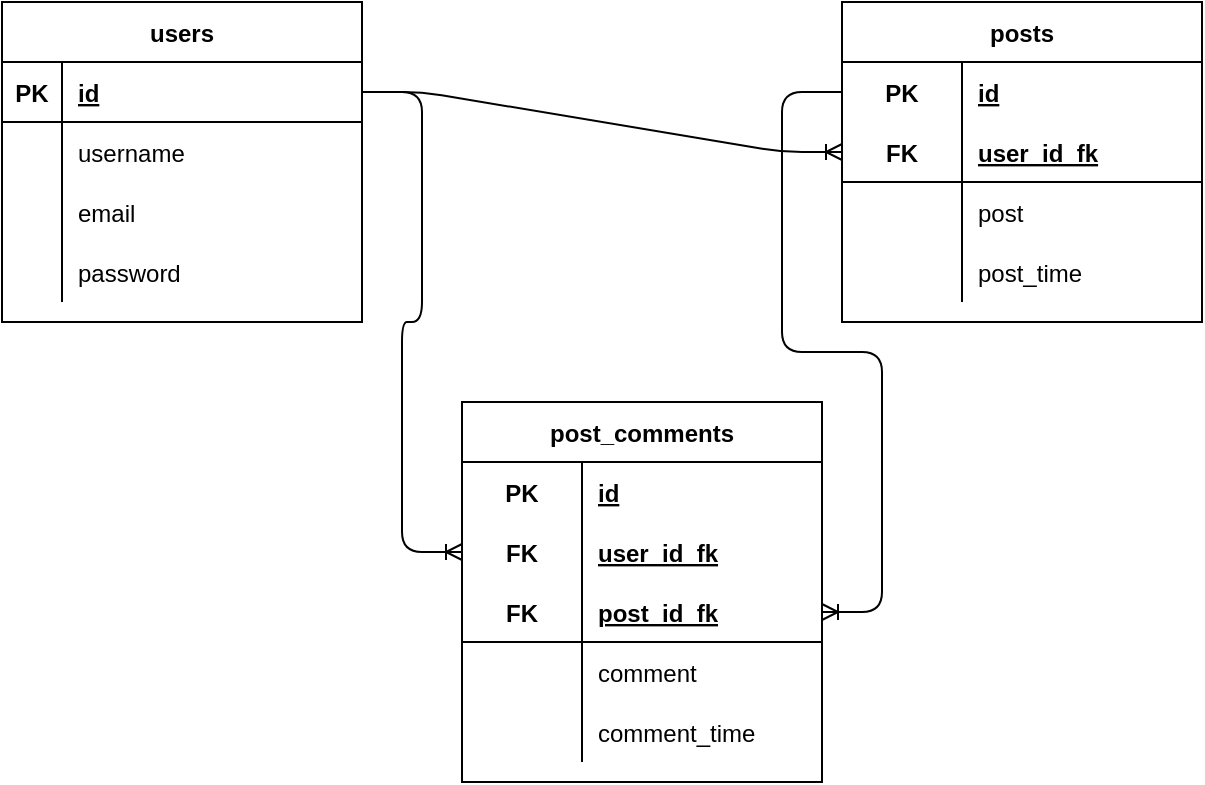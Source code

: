 <mxfile version="14.7.1" type="device"><diagram id="R2lEEEUBdFMjLlhIrx00" name="Page-1"><mxGraphModel dx="1422" dy="794" grid="1" gridSize="10" guides="1" tooltips="1" connect="1" arrows="1" fold="1" page="1" pageScale="1" pageWidth="850" pageHeight="1100" math="0" shadow="0" extFonts="Permanent Marker^https://fonts.googleapis.com/css?family=Permanent+Marker"><root><mxCell id="0"/><mxCell id="1" parent="0"/><mxCell id="4RwwWr61OZBXZEYIkFmj-14" value="users" style="shape=table;startSize=30;container=1;collapsible=1;childLayout=tableLayout;fixedRows=1;rowLines=0;fontStyle=1;align=center;resizeLast=1;" parent="1" vertex="1"><mxGeometry x="80" y="40" width="180" height="160" as="geometry"><mxRectangle x="80" y="40" width="60" height="30" as="alternateBounds"/></mxGeometry></mxCell><mxCell id="4RwwWr61OZBXZEYIkFmj-15" value="" style="shape=partialRectangle;collapsible=0;dropTarget=0;pointerEvents=0;fillColor=none;top=0;left=0;bottom=1;right=0;points=[[0,0.5],[1,0.5]];portConstraint=eastwest;" parent="4RwwWr61OZBXZEYIkFmj-14" vertex="1"><mxGeometry y="30" width="180" height="30" as="geometry"/></mxCell><mxCell id="4RwwWr61OZBXZEYIkFmj-16" value="PK" style="shape=partialRectangle;connectable=0;fillColor=none;top=0;left=0;bottom=0;right=0;fontStyle=1;overflow=hidden;" parent="4RwwWr61OZBXZEYIkFmj-15" vertex="1"><mxGeometry width="30" height="30" as="geometry"/></mxCell><mxCell id="4RwwWr61OZBXZEYIkFmj-17" value="id" style="shape=partialRectangle;connectable=0;fillColor=none;top=0;left=0;bottom=0;right=0;align=left;spacingLeft=6;fontStyle=5;overflow=hidden;" parent="4RwwWr61OZBXZEYIkFmj-15" vertex="1"><mxGeometry x="30" width="150" height="30" as="geometry"/></mxCell><mxCell id="4RwwWr61OZBXZEYIkFmj-18" value="" style="shape=partialRectangle;collapsible=0;dropTarget=0;pointerEvents=0;fillColor=none;top=0;left=0;bottom=0;right=0;points=[[0,0.5],[1,0.5]];portConstraint=eastwest;" parent="4RwwWr61OZBXZEYIkFmj-14" vertex="1"><mxGeometry y="60" width="180" height="30" as="geometry"/></mxCell><mxCell id="4RwwWr61OZBXZEYIkFmj-19" value="" style="shape=partialRectangle;connectable=0;fillColor=none;top=0;left=0;bottom=0;right=0;editable=1;overflow=hidden;" parent="4RwwWr61OZBXZEYIkFmj-18" vertex="1"><mxGeometry width="30" height="30" as="geometry"/></mxCell><mxCell id="4RwwWr61OZBXZEYIkFmj-20" value="username" style="shape=partialRectangle;connectable=0;fillColor=none;top=0;left=0;bottom=0;right=0;align=left;spacingLeft=6;overflow=hidden;" parent="4RwwWr61OZBXZEYIkFmj-18" vertex="1"><mxGeometry x="30" width="150" height="30" as="geometry"/></mxCell><mxCell id="4RwwWr61OZBXZEYIkFmj-21" value="" style="shape=partialRectangle;collapsible=0;dropTarget=0;pointerEvents=0;fillColor=none;top=0;left=0;bottom=0;right=0;points=[[0,0.5],[1,0.5]];portConstraint=eastwest;" parent="4RwwWr61OZBXZEYIkFmj-14" vertex="1"><mxGeometry y="90" width="180" height="30" as="geometry"/></mxCell><mxCell id="4RwwWr61OZBXZEYIkFmj-22" value="" style="shape=partialRectangle;connectable=0;fillColor=none;top=0;left=0;bottom=0;right=0;editable=1;overflow=hidden;" parent="4RwwWr61OZBXZEYIkFmj-21" vertex="1"><mxGeometry width="30" height="30" as="geometry"/></mxCell><mxCell id="4RwwWr61OZBXZEYIkFmj-23" value="email" style="shape=partialRectangle;connectable=0;fillColor=none;top=0;left=0;bottom=0;right=0;align=left;spacingLeft=6;overflow=hidden;" parent="4RwwWr61OZBXZEYIkFmj-21" vertex="1"><mxGeometry x="30" width="150" height="30" as="geometry"/></mxCell><mxCell id="4RwwWr61OZBXZEYIkFmj-24" value="" style="shape=partialRectangle;collapsible=0;dropTarget=0;pointerEvents=0;fillColor=none;top=0;left=0;bottom=0;right=0;points=[[0,0.5],[1,0.5]];portConstraint=eastwest;" parent="4RwwWr61OZBXZEYIkFmj-14" vertex="1"><mxGeometry y="120" width="180" height="30" as="geometry"/></mxCell><mxCell id="4RwwWr61OZBXZEYIkFmj-25" value="" style="shape=partialRectangle;connectable=0;fillColor=none;top=0;left=0;bottom=0;right=0;editable=1;overflow=hidden;" parent="4RwwWr61OZBXZEYIkFmj-24" vertex="1"><mxGeometry width="30" height="30" as="geometry"/></mxCell><mxCell id="4RwwWr61OZBXZEYIkFmj-26" value="password" style="shape=partialRectangle;connectable=0;fillColor=none;top=0;left=0;bottom=0;right=0;align=left;spacingLeft=6;overflow=hidden;" parent="4RwwWr61OZBXZEYIkFmj-24" vertex="1"><mxGeometry x="30" width="150" height="30" as="geometry"/></mxCell><mxCell id="4RwwWr61OZBXZEYIkFmj-40" value="post_comments" style="shape=table;startSize=30;container=1;collapsible=1;childLayout=tableLayout;fixedRows=1;rowLines=0;fontStyle=1;align=center;resizeLast=1;" parent="1" vertex="1"><mxGeometry x="310" y="240" width="180" height="190" as="geometry"/></mxCell><mxCell id="6nnQoqxsNB_fFpAVsZB7-39" value="" style="shape=partialRectangle;collapsible=0;dropTarget=0;pointerEvents=0;fillColor=none;top=0;left=0;bottom=0;right=0;points=[[0,0.5],[1,0.5]];portConstraint=eastwest;" vertex="1" parent="4RwwWr61OZBXZEYIkFmj-40"><mxGeometry y="30" width="180" height="30" as="geometry"/></mxCell><mxCell id="6nnQoqxsNB_fFpAVsZB7-40" value="PK" style="shape=partialRectangle;connectable=0;fillColor=none;top=0;left=0;bottom=0;right=0;fontStyle=1;overflow=hidden;" vertex="1" parent="6nnQoqxsNB_fFpAVsZB7-39"><mxGeometry width="60" height="30" as="geometry"/></mxCell><mxCell id="6nnQoqxsNB_fFpAVsZB7-41" value="id" style="shape=partialRectangle;connectable=0;fillColor=none;top=0;left=0;bottom=0;right=0;align=left;spacingLeft=6;fontStyle=5;overflow=hidden;" vertex="1" parent="6nnQoqxsNB_fFpAVsZB7-39"><mxGeometry x="60" width="120" height="30" as="geometry"/></mxCell><mxCell id="4RwwWr61OZBXZEYIkFmj-41" value="" style="shape=partialRectangle;collapsible=0;dropTarget=0;pointerEvents=0;fillColor=none;top=0;left=0;bottom=0;right=0;points=[[0,0.5],[1,0.5]];portConstraint=eastwest;" parent="4RwwWr61OZBXZEYIkFmj-40" vertex="1"><mxGeometry y="60" width="180" height="30" as="geometry"/></mxCell><mxCell id="4RwwWr61OZBXZEYIkFmj-42" value="FK" style="shape=partialRectangle;connectable=0;fillColor=none;top=0;left=0;bottom=0;right=0;fontStyle=1;overflow=hidden;" parent="4RwwWr61OZBXZEYIkFmj-41" vertex="1"><mxGeometry width="60" height="30" as="geometry"/></mxCell><mxCell id="4RwwWr61OZBXZEYIkFmj-43" value="user_id_fk" style="shape=partialRectangle;connectable=0;fillColor=none;top=0;left=0;bottom=0;right=0;align=left;spacingLeft=6;fontStyle=5;overflow=hidden;" parent="4RwwWr61OZBXZEYIkFmj-41" vertex="1"><mxGeometry x="60" width="120" height="30" as="geometry"/></mxCell><mxCell id="4RwwWr61OZBXZEYIkFmj-44" value="" style="shape=partialRectangle;collapsible=0;dropTarget=0;pointerEvents=0;fillColor=none;top=0;left=0;bottom=1;right=0;points=[[0,0.5],[1,0.5]];portConstraint=eastwest;" parent="4RwwWr61OZBXZEYIkFmj-40" vertex="1"><mxGeometry y="90" width="180" height="30" as="geometry"/></mxCell><mxCell id="4RwwWr61OZBXZEYIkFmj-45" value="FK" style="shape=partialRectangle;connectable=0;fillColor=none;top=0;left=0;bottom=0;right=0;fontStyle=1;overflow=hidden;" parent="4RwwWr61OZBXZEYIkFmj-44" vertex="1"><mxGeometry width="60" height="30" as="geometry"/></mxCell><mxCell id="4RwwWr61OZBXZEYIkFmj-46" value="post_id_fk" style="shape=partialRectangle;connectable=0;fillColor=none;top=0;left=0;bottom=0;right=0;align=left;spacingLeft=6;fontStyle=5;overflow=hidden;" parent="4RwwWr61OZBXZEYIkFmj-44" vertex="1"><mxGeometry x="60" width="120" height="30" as="geometry"/></mxCell><mxCell id="4RwwWr61OZBXZEYIkFmj-47" value="" style="shape=partialRectangle;collapsible=0;dropTarget=0;pointerEvents=0;fillColor=none;top=0;left=0;bottom=0;right=0;points=[[0,0.5],[1,0.5]];portConstraint=eastwest;" parent="4RwwWr61OZBXZEYIkFmj-40" vertex="1"><mxGeometry y="120" width="180" height="30" as="geometry"/></mxCell><mxCell id="4RwwWr61OZBXZEYIkFmj-48" value="" style="shape=partialRectangle;connectable=0;fillColor=none;top=0;left=0;bottom=0;right=0;editable=1;overflow=hidden;" parent="4RwwWr61OZBXZEYIkFmj-47" vertex="1"><mxGeometry width="60" height="30" as="geometry"/></mxCell><mxCell id="4RwwWr61OZBXZEYIkFmj-49" value="comment" style="shape=partialRectangle;connectable=0;fillColor=none;top=0;left=0;bottom=0;right=0;align=left;spacingLeft=6;overflow=hidden;" parent="4RwwWr61OZBXZEYIkFmj-47" vertex="1"><mxGeometry x="60" width="120" height="30" as="geometry"/></mxCell><mxCell id="4RwwWr61OZBXZEYIkFmj-50" value="" style="shape=partialRectangle;collapsible=0;dropTarget=0;pointerEvents=0;fillColor=none;top=0;left=0;bottom=0;right=0;points=[[0,0.5],[1,0.5]];portConstraint=eastwest;" parent="4RwwWr61OZBXZEYIkFmj-40" vertex="1"><mxGeometry y="150" width="180" height="30" as="geometry"/></mxCell><mxCell id="4RwwWr61OZBXZEYIkFmj-51" value="" style="shape=partialRectangle;connectable=0;fillColor=none;top=0;left=0;bottom=0;right=0;editable=1;overflow=hidden;" parent="4RwwWr61OZBXZEYIkFmj-50" vertex="1"><mxGeometry width="60" height="30" as="geometry"/></mxCell><mxCell id="4RwwWr61OZBXZEYIkFmj-52" value="comment_time" style="shape=partialRectangle;connectable=0;fillColor=none;top=0;left=0;bottom=0;right=0;align=left;spacingLeft=6;overflow=hidden;" parent="4RwwWr61OZBXZEYIkFmj-50" vertex="1"><mxGeometry x="60" width="120" height="30" as="geometry"/></mxCell><mxCell id="4RwwWr61OZBXZEYIkFmj-53" value="" style="edgeStyle=entityRelationEdgeStyle;fontSize=12;html=1;endArrow=ERoneToMany;exitX=1;exitY=0.5;exitDx=0;exitDy=0;entryX=0;entryY=0.5;entryDx=0;entryDy=0;" parent="1" source="4RwwWr61OZBXZEYIkFmj-15" target="6nnQoqxsNB_fFpAVsZB7-30" edge="1"><mxGeometry width="100" height="100" relative="1" as="geometry"><mxPoint x="260" y="180" as="sourcePoint"/><mxPoint x="500" y="85" as="targetPoint"/></mxGeometry></mxCell><mxCell id="6nnQoqxsNB_fFpAVsZB7-2" value="" style="edgeStyle=entityRelationEdgeStyle;fontSize=12;html=1;endArrow=ERoneToMany;entryX=0;entryY=0.5;entryDx=0;entryDy=0;exitX=1;exitY=0.5;exitDx=0;exitDy=0;" edge="1" parent="1" source="4RwwWr61OZBXZEYIkFmj-15" target="4RwwWr61OZBXZEYIkFmj-41"><mxGeometry width="100" height="100" relative="1" as="geometry"><mxPoint x="40" y="140" as="sourcePoint"/><mxPoint x="130" y="290" as="targetPoint"/></mxGeometry></mxCell><mxCell id="6nnQoqxsNB_fFpAVsZB7-26" value="posts" style="shape=table;startSize=30;container=1;collapsible=1;childLayout=tableLayout;fixedRows=1;rowLines=0;fontStyle=1;align=center;resizeLast=1;" vertex="1" parent="1"><mxGeometry x="500" y="40" width="180" height="160" as="geometry"/></mxCell><mxCell id="6nnQoqxsNB_fFpAVsZB7-27" value="" style="shape=partialRectangle;collapsible=0;dropTarget=0;pointerEvents=0;fillColor=none;top=0;left=0;bottom=0;right=0;points=[[0,0.5],[1,0.5]];portConstraint=eastwest;" vertex="1" parent="6nnQoqxsNB_fFpAVsZB7-26"><mxGeometry y="30" width="180" height="30" as="geometry"/></mxCell><mxCell id="6nnQoqxsNB_fFpAVsZB7-28" value="PK" style="shape=partialRectangle;connectable=0;fillColor=none;top=0;left=0;bottom=0;right=0;fontStyle=1;overflow=hidden;" vertex="1" parent="6nnQoqxsNB_fFpAVsZB7-27"><mxGeometry width="60" height="30" as="geometry"/></mxCell><mxCell id="6nnQoqxsNB_fFpAVsZB7-29" value="id" style="shape=partialRectangle;connectable=0;fillColor=none;top=0;left=0;bottom=0;right=0;align=left;spacingLeft=6;fontStyle=5;overflow=hidden;" vertex="1" parent="6nnQoqxsNB_fFpAVsZB7-27"><mxGeometry x="60" width="120" height="30" as="geometry"/></mxCell><mxCell id="6nnQoqxsNB_fFpAVsZB7-30" value="" style="shape=partialRectangle;collapsible=0;dropTarget=0;pointerEvents=0;fillColor=none;top=0;left=0;bottom=1;right=0;points=[[0,0.5],[1,0.5]];portConstraint=eastwest;" vertex="1" parent="6nnQoqxsNB_fFpAVsZB7-26"><mxGeometry y="60" width="180" height="30" as="geometry"/></mxCell><mxCell id="6nnQoqxsNB_fFpAVsZB7-31" value="FK" style="shape=partialRectangle;connectable=0;fillColor=none;top=0;left=0;bottom=0;right=0;fontStyle=1;overflow=hidden;" vertex="1" parent="6nnQoqxsNB_fFpAVsZB7-30"><mxGeometry width="60" height="30" as="geometry"/></mxCell><mxCell id="6nnQoqxsNB_fFpAVsZB7-32" value="user_id_fk" style="shape=partialRectangle;connectable=0;fillColor=none;top=0;left=0;bottom=0;right=0;align=left;spacingLeft=6;fontStyle=5;overflow=hidden;" vertex="1" parent="6nnQoqxsNB_fFpAVsZB7-30"><mxGeometry x="60" width="120" height="30" as="geometry"/></mxCell><mxCell id="6nnQoqxsNB_fFpAVsZB7-33" value="" style="shape=partialRectangle;collapsible=0;dropTarget=0;pointerEvents=0;fillColor=none;top=0;left=0;bottom=0;right=0;points=[[0,0.5],[1,0.5]];portConstraint=eastwest;" vertex="1" parent="6nnQoqxsNB_fFpAVsZB7-26"><mxGeometry y="90" width="180" height="30" as="geometry"/></mxCell><mxCell id="6nnQoqxsNB_fFpAVsZB7-34" value="" style="shape=partialRectangle;connectable=0;fillColor=none;top=0;left=0;bottom=0;right=0;editable=1;overflow=hidden;" vertex="1" parent="6nnQoqxsNB_fFpAVsZB7-33"><mxGeometry width="60" height="30" as="geometry"/></mxCell><mxCell id="6nnQoqxsNB_fFpAVsZB7-35" value="post" style="shape=partialRectangle;connectable=0;fillColor=none;top=0;left=0;bottom=0;right=0;align=left;spacingLeft=6;overflow=hidden;" vertex="1" parent="6nnQoqxsNB_fFpAVsZB7-33"><mxGeometry x="60" width="120" height="30" as="geometry"/></mxCell><mxCell id="6nnQoqxsNB_fFpAVsZB7-36" value="" style="shape=partialRectangle;collapsible=0;dropTarget=0;pointerEvents=0;fillColor=none;top=0;left=0;bottom=0;right=0;points=[[0,0.5],[1,0.5]];portConstraint=eastwest;" vertex="1" parent="6nnQoqxsNB_fFpAVsZB7-26"><mxGeometry y="120" width="180" height="30" as="geometry"/></mxCell><mxCell id="6nnQoqxsNB_fFpAVsZB7-37" value="" style="shape=partialRectangle;connectable=0;fillColor=none;top=0;left=0;bottom=0;right=0;editable=1;overflow=hidden;" vertex="1" parent="6nnQoqxsNB_fFpAVsZB7-36"><mxGeometry width="60" height="30" as="geometry"/></mxCell><mxCell id="6nnQoqxsNB_fFpAVsZB7-38" value="post_time" style="shape=partialRectangle;connectable=0;fillColor=none;top=0;left=0;bottom=0;right=0;align=left;spacingLeft=6;overflow=hidden;" vertex="1" parent="6nnQoqxsNB_fFpAVsZB7-36"><mxGeometry x="60" width="120" height="30" as="geometry"/></mxCell><mxCell id="6nnQoqxsNB_fFpAVsZB7-42" value="" style="edgeStyle=entityRelationEdgeStyle;fontSize=12;html=1;endArrow=ERoneToMany;" edge="1" parent="1" source="6nnQoqxsNB_fFpAVsZB7-27" target="4RwwWr61OZBXZEYIkFmj-44"><mxGeometry width="100" height="100" relative="1" as="geometry"><mxPoint x="360" y="230" as="sourcePoint"/><mxPoint x="300" y="350" as="targetPoint"/></mxGeometry></mxCell></root></mxGraphModel></diagram></mxfile>